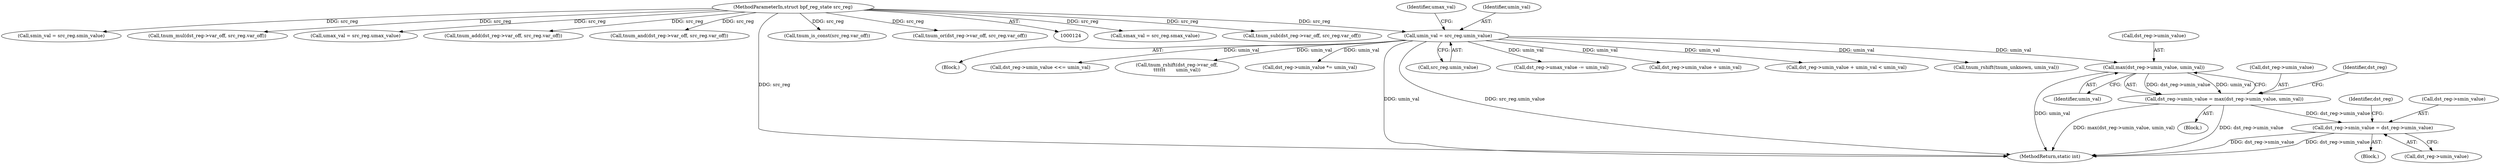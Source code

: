 digraph "0_linux_0c17d1d2c61936401f4702e1846e2c19b200f958@pointer" {
"1000572" [label="(Call,max(dst_reg->umin_value, umin_val))"];
"1000171" [label="(Call,umin_val = src_reg.umin_value)"];
"1000128" [label="(MethodParameterIn,struct bpf_reg_state src_reg)"];
"1000568" [label="(Call,dst_reg->umin_value = max(dst_reg->umin_value, umin_val))"];
"1000615" [label="(Call,dst_reg->smin_value = dst_reg->umin_value)"];
"1000166" [label="(Call,smax_val = src_reg.smax_value)"];
"1000624" [label="(Identifier,dst_reg)"];
"1000739" [label="(Call,tnum_rshift(tnum_unknown, umin_val))"];
"1000129" [label="(Block,)"];
"1000128" [label="(MethodParameterIn,struct bpf_reg_state src_reg)"];
"1000352" [label="(Call,tnum_sub(dst_reg->var_off, src_reg.var_off))"];
"1000615" [label="(Call,dst_reg->smin_value = dst_reg->umin_value)"];
"1000161" [label="(Call,smin_val = src_reg.smin_value)"];
"1000365" [label="(Call,tnum_mul(dst_reg->var_off, src_reg.var_off))"];
"1000619" [label="(Call,dst_reg->umin_value)"];
"1000177" [label="(Identifier,umax_val)"];
"1000176" [label="(Call,umax_val = src_reg.umax_value)"];
"1000616" [label="(Call,dst_reg->smin_value)"];
"1000647" [label="(Call,dst_reg->umin_value <<= umin_val)"];
"1000275" [label="(Call,tnum_add(dst_reg->var_off, src_reg.var_off))"];
"1000472" [label="(Call,tnum_and(dst_reg->var_off, src_reg.var_off))"];
"1000729" [label="(Call,tnum_rshift(dst_reg->var_off,\n\t\t\t\t\t\t       umin_val))"];
"1000569" [label="(Call,dst_reg->umin_value)"];
"1000576" [label="(Identifier,umin_val)"];
"1000572" [label="(Call,max(dst_reg->umin_value, umin_val))"];
"1000614" [label="(Block,)"];
"1000404" [label="(Call,dst_reg->umin_value *= umin_val)"];
"1000172" [label="(Identifier,umin_val)"];
"1000769" [label="(MethodReturn,static int)"];
"1000195" [label="(Block,)"];
"1000173" [label="(Call,src_reg.umin_value)"];
"1000568" [label="(Call,dst_reg->umin_value = max(dst_reg->umin_value, umin_val))"];
"1000343" [label="(Call,dst_reg->umax_value -= umin_val)"];
"1000573" [label="(Call,dst_reg->umin_value)"];
"1000579" [label="(Identifier,dst_reg)"];
"1000183" [label="(Call,tnum_is_const(src_reg.var_off))"];
"1000561" [label="(Call,tnum_or(dst_reg->var_off, src_reg.var_off))"];
"1000235" [label="(Call,dst_reg->umin_value + umin_val)"];
"1000171" [label="(Call,umin_val = src_reg.umin_value)"];
"1000234" [label="(Call,dst_reg->umin_value + umin_val < umin_val)"];
"1000572" -> "1000568"  [label="AST: "];
"1000572" -> "1000576"  [label="CFG: "];
"1000573" -> "1000572"  [label="AST: "];
"1000576" -> "1000572"  [label="AST: "];
"1000568" -> "1000572"  [label="CFG: "];
"1000572" -> "1000769"  [label="DDG: umin_val"];
"1000572" -> "1000568"  [label="DDG: dst_reg->umin_value"];
"1000572" -> "1000568"  [label="DDG: umin_val"];
"1000171" -> "1000572"  [label="DDG: umin_val"];
"1000171" -> "1000129"  [label="AST: "];
"1000171" -> "1000173"  [label="CFG: "];
"1000172" -> "1000171"  [label="AST: "];
"1000173" -> "1000171"  [label="AST: "];
"1000177" -> "1000171"  [label="CFG: "];
"1000171" -> "1000769"  [label="DDG: umin_val"];
"1000171" -> "1000769"  [label="DDG: src_reg.umin_value"];
"1000128" -> "1000171"  [label="DDG: src_reg"];
"1000171" -> "1000234"  [label="DDG: umin_val"];
"1000171" -> "1000235"  [label="DDG: umin_val"];
"1000171" -> "1000343"  [label="DDG: umin_val"];
"1000171" -> "1000404"  [label="DDG: umin_val"];
"1000171" -> "1000647"  [label="DDG: umin_val"];
"1000171" -> "1000729"  [label="DDG: umin_val"];
"1000171" -> "1000739"  [label="DDG: umin_val"];
"1000128" -> "1000124"  [label="AST: "];
"1000128" -> "1000769"  [label="DDG: src_reg"];
"1000128" -> "1000161"  [label="DDG: src_reg"];
"1000128" -> "1000166"  [label="DDG: src_reg"];
"1000128" -> "1000176"  [label="DDG: src_reg"];
"1000128" -> "1000183"  [label="DDG: src_reg"];
"1000128" -> "1000275"  [label="DDG: src_reg"];
"1000128" -> "1000352"  [label="DDG: src_reg"];
"1000128" -> "1000365"  [label="DDG: src_reg"];
"1000128" -> "1000472"  [label="DDG: src_reg"];
"1000128" -> "1000561"  [label="DDG: src_reg"];
"1000568" -> "1000195"  [label="AST: "];
"1000569" -> "1000568"  [label="AST: "];
"1000579" -> "1000568"  [label="CFG: "];
"1000568" -> "1000769"  [label="DDG: dst_reg->umin_value"];
"1000568" -> "1000769"  [label="DDG: max(dst_reg->umin_value, umin_val)"];
"1000568" -> "1000615"  [label="DDG: dst_reg->umin_value"];
"1000615" -> "1000614"  [label="AST: "];
"1000615" -> "1000619"  [label="CFG: "];
"1000616" -> "1000615"  [label="AST: "];
"1000619" -> "1000615"  [label="AST: "];
"1000624" -> "1000615"  [label="CFG: "];
"1000615" -> "1000769"  [label="DDG: dst_reg->smin_value"];
"1000615" -> "1000769"  [label="DDG: dst_reg->umin_value"];
}
